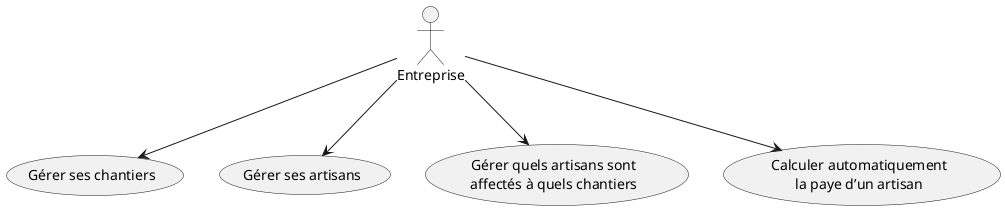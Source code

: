 @startuml

usecase chantier as "Gérer ses chantiers"
usecase artisans as "Gérer ses artisans"
usecase aff as "Gérer quels artisans sont\naffectés à quels chantiers"
usecase pay as "Calculer automatiquement\nla paye d’un artisan"

actor Entreprise 

Entreprise --> chantier
Entreprise --> artisans
Entreprise --> aff
Entreprise --> pay

@enduml